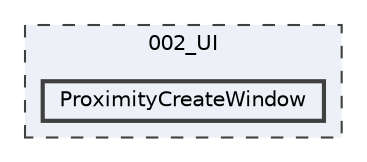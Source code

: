 digraph "002_UI/ProximityCreateWindow"
{
 // LATEX_PDF_SIZE
  bgcolor="transparent";
  edge [fontname=Helvetica,fontsize=10,labelfontname=Helvetica,labelfontsize=10];
  node [fontname=Helvetica,fontsize=10,shape=box,height=0.2,width=0.4];
  compound=true
  subgraph clusterdir_7c99f2a1ff81663d3f3b54142ef80e6d {
    graph [ bgcolor="#edf0f7", pencolor="grey25", label="002_UI", fontname=Helvetica,fontsize=10 style="filled,dashed", URL="dir_7c99f2a1ff81663d3f3b54142ef80e6d.html",tooltip=""]
  dir_d4753cf07efe0b0f7d84d46f3ac8e8ba [label="ProximityCreateWindow", fillcolor="#edf0f7", color="grey25", style="filled,bold", URL="dir_d4753cf07efe0b0f7d84d46f3ac8e8ba.html",tooltip=""];
  }
}
